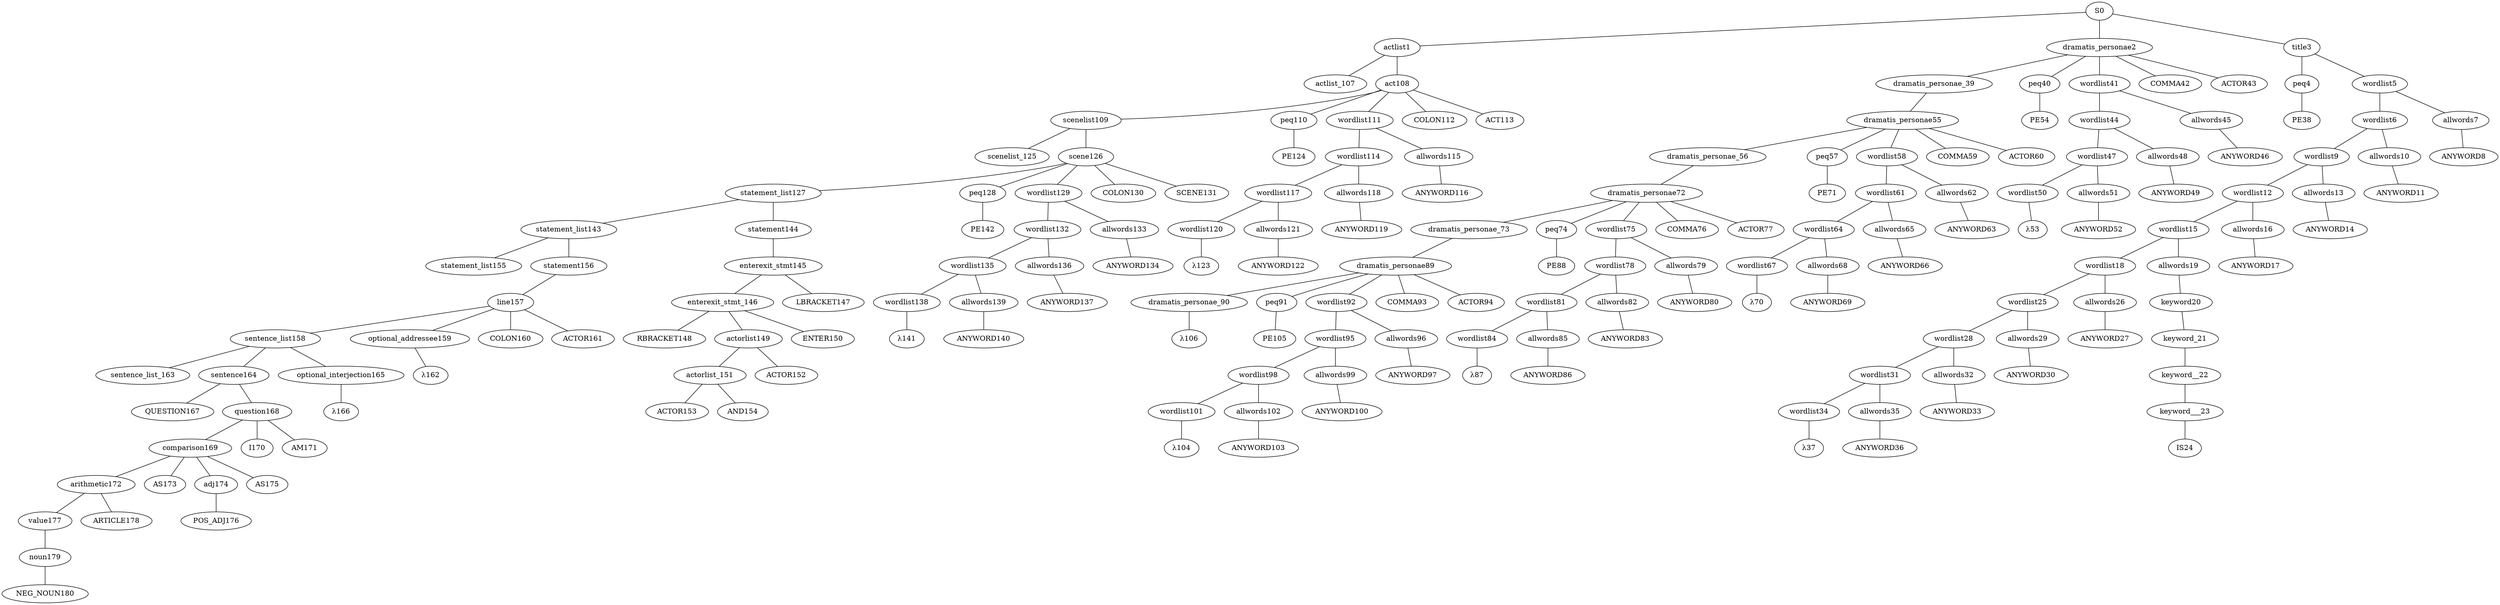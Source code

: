 strict graph {
	S0 -- actlist1
	S0 -- dramatis_personae2
	S0 -- title3

	title3 -- peq4
	title3 -- wordlist5

	wordlist5 -- wordlist6
	wordlist5 -- allwords7

	allwords7 -- ANYWORD8


	wordlist6 -- wordlist9
	wordlist6 -- allwords10

	allwords10 -- ANYWORD11


	wordlist9 -- wordlist12
	wordlist9 -- allwords13

	allwords13 -- ANYWORD14


	wordlist12 -- wordlist15
	wordlist12 -- allwords16

	allwords16 -- ANYWORD17


	wordlist15 -- wordlist18
	wordlist15 -- allwords19

	allwords19 -- keyword20

	keyword20 -- keyword_21

	keyword_21 -- keyword__22

	keyword__22 -- keyword___23

	keyword___23 -- IS24


	wordlist18 -- wordlist25
	wordlist18 -- allwords26

	allwords26 -- ANYWORD27


	wordlist25 -- wordlist28
	wordlist25 -- allwords29

	allwords29 -- ANYWORD30


	wordlist28 -- wordlist31
	wordlist28 -- allwords32

	allwords32 -- ANYWORD33


	wordlist31 -- wordlist34
	wordlist31 -- allwords35

	allwords35 -- ANYWORD36


	wordlist34 -- λ37

	peq4 -- PE38


	dramatis_personae2 -- dramatis_personae_39
	dramatis_personae2 -- peq40
	dramatis_personae2 -- wordlist41
	dramatis_personae2 -- COMMA42
	dramatis_personae2 -- ACTOR43



	wordlist41 -- wordlist44
	wordlist41 -- allwords45

	allwords45 -- ANYWORD46


	wordlist44 -- wordlist47
	wordlist44 -- allwords48

	allwords48 -- ANYWORD49


	wordlist47 -- wordlist50
	wordlist47 -- allwords51

	allwords51 -- ANYWORD52


	wordlist50 -- λ53

	peq40 -- PE54


	dramatis_personae_39 -- dramatis_personae55

	dramatis_personae55 -- dramatis_personae_56
	dramatis_personae55 -- peq57
	dramatis_personae55 -- wordlist58
	dramatis_personae55 -- COMMA59
	dramatis_personae55 -- ACTOR60



	wordlist58 -- wordlist61
	wordlist58 -- allwords62

	allwords62 -- ANYWORD63


	wordlist61 -- wordlist64
	wordlist61 -- allwords65

	allwords65 -- ANYWORD66


	wordlist64 -- wordlist67
	wordlist64 -- allwords68

	allwords68 -- ANYWORD69


	wordlist67 -- λ70

	peq57 -- PE71


	dramatis_personae_56 -- dramatis_personae72

	dramatis_personae72 -- dramatis_personae_73
	dramatis_personae72 -- peq74
	dramatis_personae72 -- wordlist75
	dramatis_personae72 -- COMMA76
	dramatis_personae72 -- ACTOR77



	wordlist75 -- wordlist78
	wordlist75 -- allwords79

	allwords79 -- ANYWORD80


	wordlist78 -- wordlist81
	wordlist78 -- allwords82

	allwords82 -- ANYWORD83


	wordlist81 -- wordlist84
	wordlist81 -- allwords85

	allwords85 -- ANYWORD86


	wordlist84 -- λ87

	peq74 -- PE88


	dramatis_personae_73 -- dramatis_personae89

	dramatis_personae89 -- dramatis_personae_90
	dramatis_personae89 -- peq91
	dramatis_personae89 -- wordlist92
	dramatis_personae89 -- COMMA93
	dramatis_personae89 -- ACTOR94



	wordlist92 -- wordlist95
	wordlist92 -- allwords96

	allwords96 -- ANYWORD97


	wordlist95 -- wordlist98
	wordlist95 -- allwords99

	allwords99 -- ANYWORD100


	wordlist98 -- wordlist101
	wordlist98 -- allwords102

	allwords102 -- ANYWORD103


	wordlist101 -- λ104

	peq91 -- PE105


	dramatis_personae_90 -- λ106

	actlist1 -- actlist_107
	actlist1 -- act108

	act108 -- scenelist109
	act108 -- peq110
	act108 -- wordlist111
	act108 -- COLON112
	act108 -- ACT113



	wordlist111 -- wordlist114
	wordlist111 -- allwords115

	allwords115 -- ANYWORD116


	wordlist114 -- wordlist117
	wordlist114 -- allwords118

	allwords118 -- ANYWORD119


	wordlist117 -- wordlist120
	wordlist117 -- allwords121

	allwords121 -- ANYWORD122


	wordlist120 -- λ123

	peq110 -- PE124


	scenelist109 -- scenelist_125
	scenelist109 -- scene126

	scene126 -- statement_list127
	scene126 -- peq128
	scene126 -- wordlist129
	scene126 -- COLON130
	scene126 -- SCENE131



	wordlist129 -- wordlist132
	wordlist129 -- allwords133

	allwords133 -- ANYWORD134


	wordlist132 -- wordlist135
	wordlist132 -- allwords136

	allwords136 -- ANYWORD137


	wordlist135 -- wordlist138
	wordlist135 -- allwords139

	allwords139 -- ANYWORD140


	wordlist138 -- λ141

	peq128 -- PE142


	statement_list127 -- statement_list143
	statement_list127 -- statement144

	statement144 -- enterexit_stmt145

	enterexit_stmt145 -- enterexit_stmt_146
	enterexit_stmt145 -- LBRACKET147


	enterexit_stmt_146 -- RBRACKET148
	enterexit_stmt_146 -- actorlist149
	enterexit_stmt_146 -- ENTER150


	actorlist149 -- actorlist_151
	actorlist149 -- ACTOR152


	actorlist_151 -- ACTOR153
	actorlist_151 -- AND154




	statement_list143 -- statement_list155
	statement_list143 -- statement156

	statement156 -- line157

	line157 -- sentence_list158
	line157 -- optional_addressee159
	line157 -- COLON160
	line157 -- ACTOR161



	optional_addressee159 -- λ162

	sentence_list158 -- sentence_list_163
	sentence_list158 -- sentence164
	sentence_list158 -- optional_interjection165

	optional_interjection165 -- λ166

	sentence164 -- QUESTION167
	sentence164 -- question168

	question168 -- comparison169
	question168 -- I170
	question168 -- AM171



	comparison169 -- arithmetic172
	comparison169 -- AS173
	comparison169 -- adj174
	comparison169 -- AS175


	adj174 -- POS_ADJ176



	arithmetic172 -- value177
	arithmetic172 -- ARTICLE178


	value177 -- noun179

	noun179 -- NEG_NOUN180



}